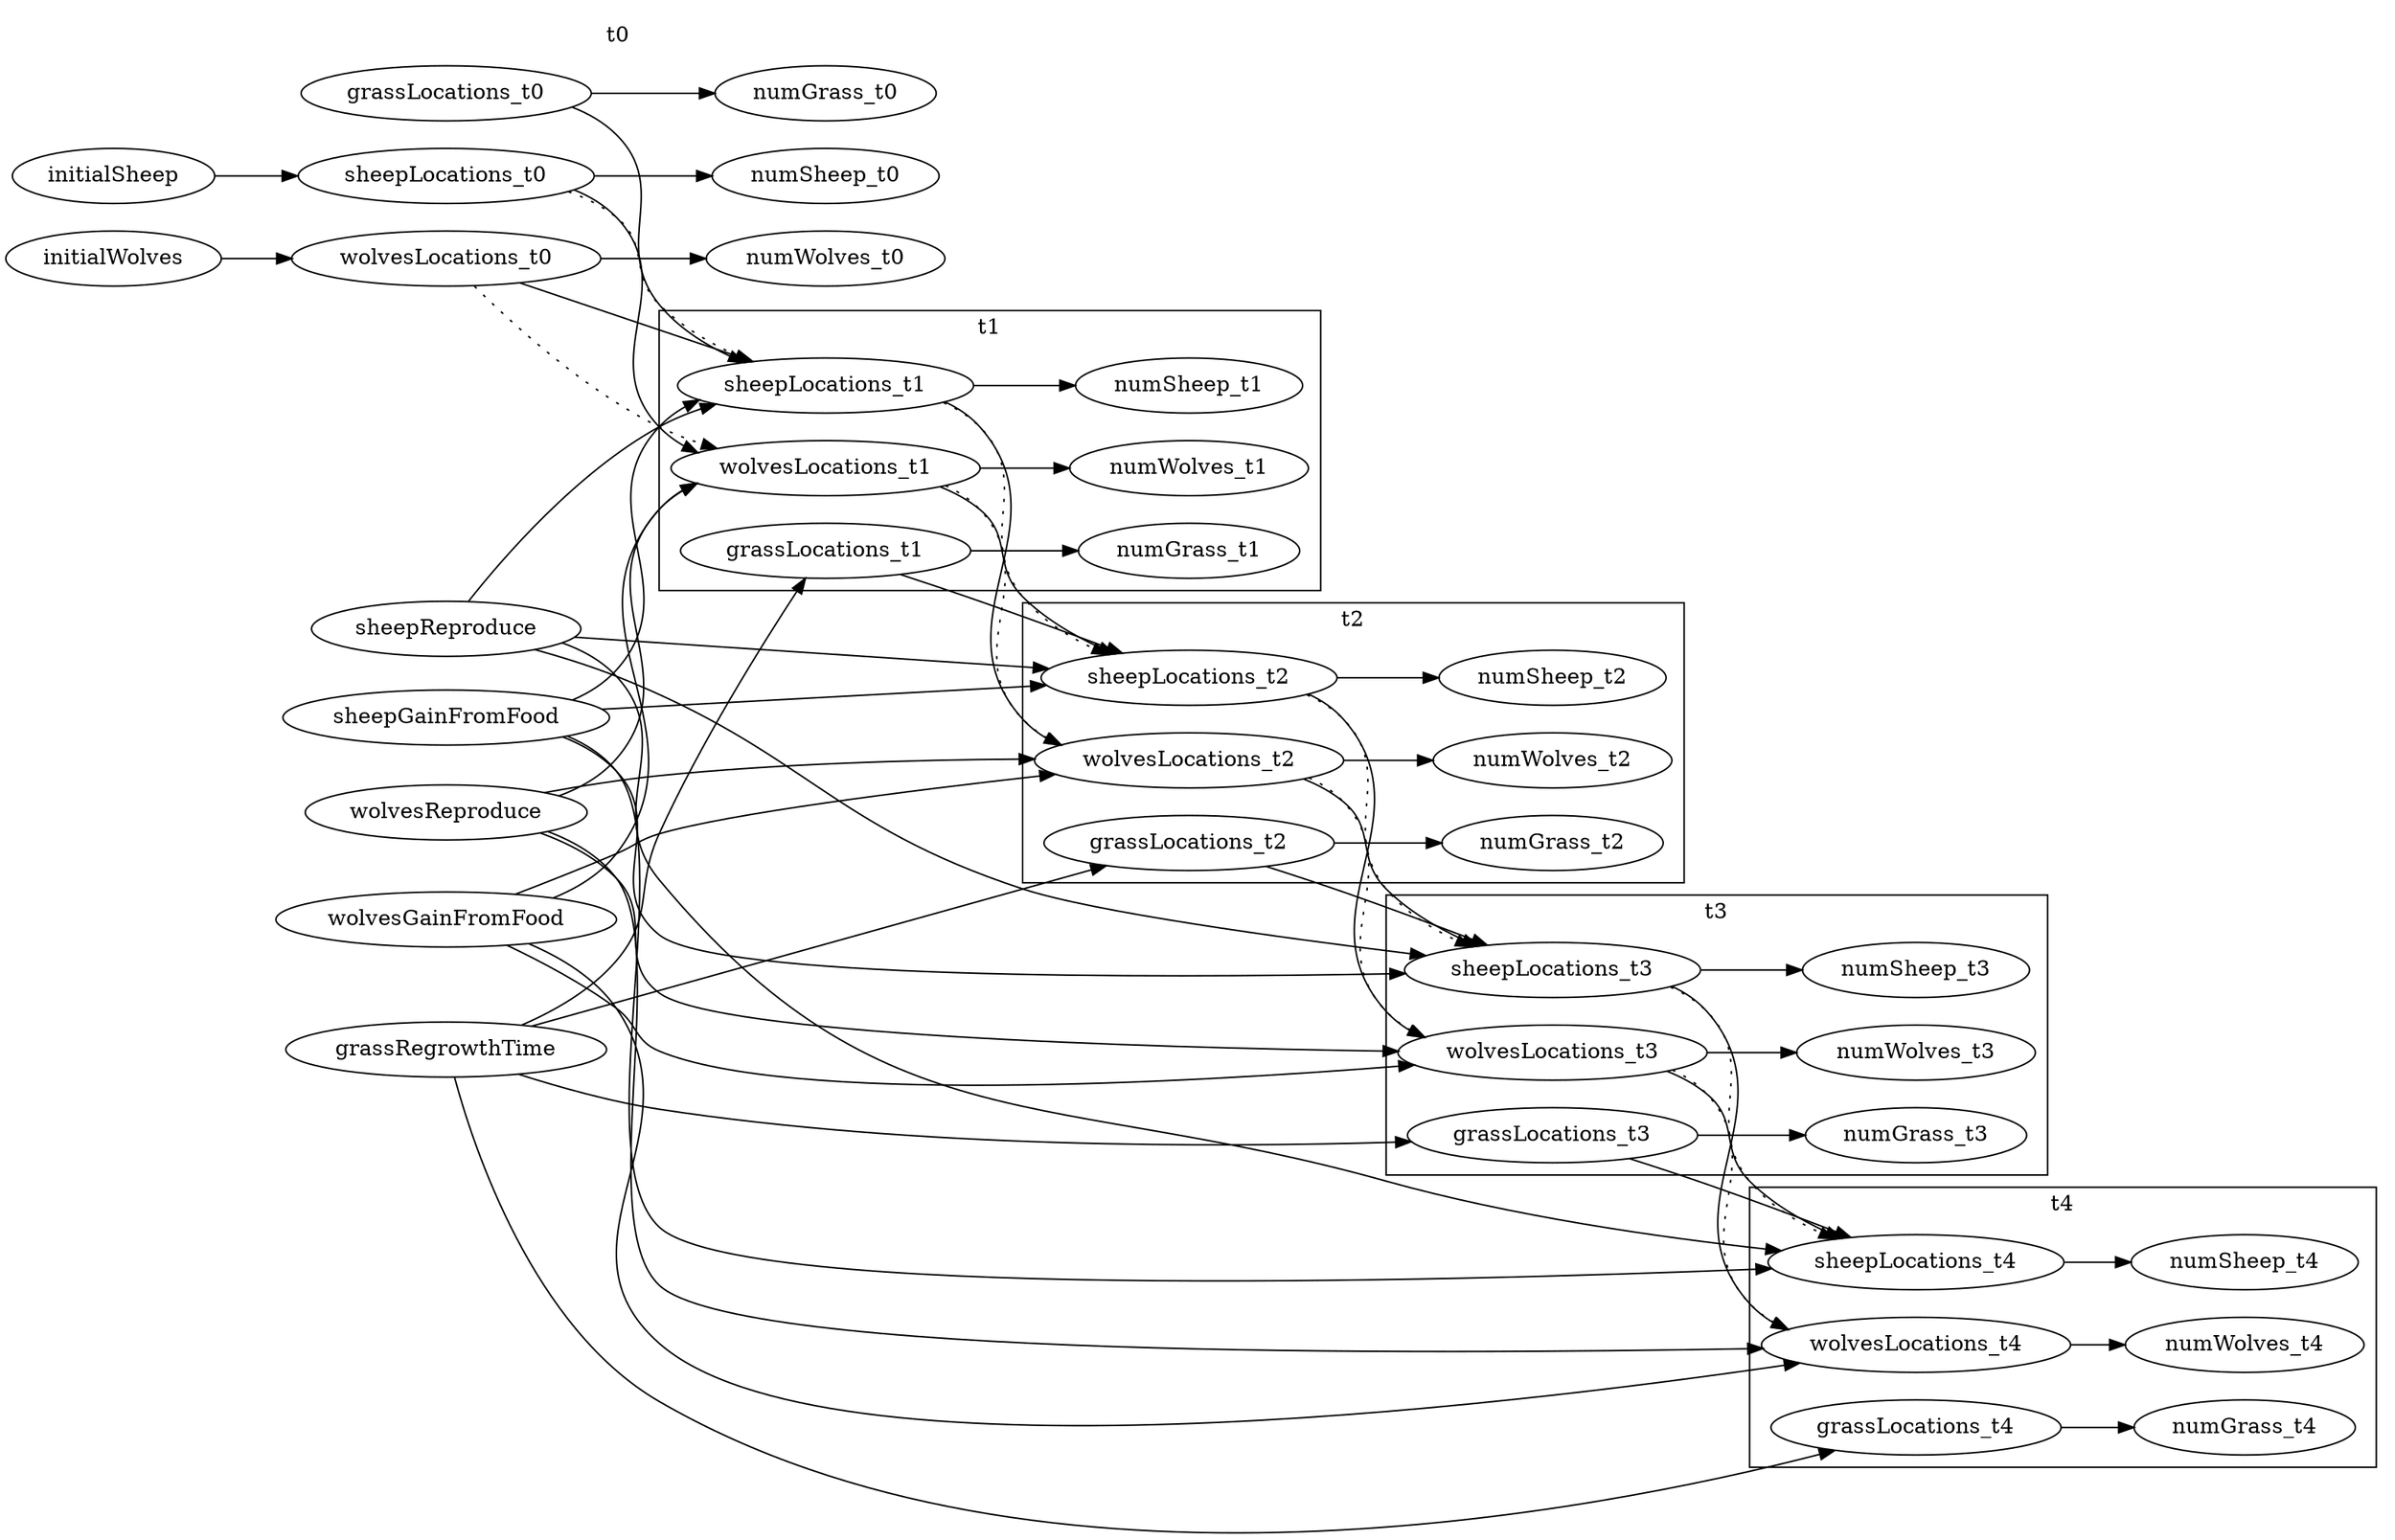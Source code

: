 digraph "" {
	graph [newrank=True,
		rankdir=LR
	];
	subgraph cluster_2 {
		graph [label=t2,
			pencolor=black
		];
		subgraph locations_2 {
			graph [rank=same];
			sheepLocations_t2;
			wolvesLocations_t2;
			grassLocations_t2;
		}
		subgraph num_2 {
			graph [rank=same];
			numSheep_t2;
			numWolves_t2;
			numGrass_t2;
		}
	}
	subgraph cluster_1 {
		graph [label=t1,
			pencolor=black
		];
		subgraph num_1 {
			graph [rank=same];
			numSheep_t1;
			numWolves_t1;
			numGrass_t1;
		}
		subgraph locations_1 {
			graph [rank=same];
			sheepLocations_t1;
			wolvesLocations_t1;
			grassLocations_t1;
		}
	}
	subgraph cluster_0 {
		graph [label=t0,
			pencolor=transparent
		];
		subgraph num_0 {
			graph [rank=same];
			numSheep_t0;
			numWolves_t0;
			numGrass_t0;
		}
		subgraph locations_0 {
			graph [rank=same];
			sheepLocations_t0;
			wolvesLocations_t0;
			grassLocations_t0;
		}
	}
	subgraph cluster_3 {
		graph [label=t3,
			pencolor=black
		];
		subgraph locations_3 {
			graph [rank=same];
			sheepLocations_t3;
			wolvesLocations_t3;
			grassLocations_t3;
		}
		subgraph num_3 {
			graph [rank=same];
			numSheep_t3;
			numWolves_t3;
			numGrass_t3;
		}
	}
	subgraph cluster_4 {
		graph [label=t4,
			pencolor=black
		];
		subgraph locations_4 {
			graph [rank=same];
			sheepLocations_t4;
			wolvesLocations_t4;
			grassLocations_t4;
		}
		subgraph num_4 {
			graph [rank=same];
			numSheep_t4;
			numWolves_t4;
			numGrass_t4;
		}
	}
	initialSheep -> sheepLocations_t0;
	sheepLocations_t0 -> numSheep_t0;
	sheepLocations_t0 -> sheepLocations_t1	[style=dotted];
	sheepLocations_t0 -> wolvesLocations_t1;
	initialWolves -> wolvesLocations_t0;
	wolvesLocations_t0 -> sheepLocations_t1;
	wolvesLocations_t0 -> numWolves_t0;
	wolvesLocations_t0 -> wolvesLocations_t1	[style=dotted];
	sheepLocations_t1 -> numSheep_t1;
	sheepLocations_t1 -> sheepLocations_t2	[style=dotted];
	sheepLocations_t1 -> wolvesLocations_t2;
	sheepReproduce -> sheepLocations_t1;
	sheepReproduce -> sheepLocations_t2;
	sheepReproduce -> sheepLocations_t3;
	sheepReproduce -> sheepLocations_t4;
	sheepGainFromFood -> sheepLocations_t1;
	sheepGainFromFood -> sheepLocations_t2;
	sheepGainFromFood -> sheepLocations_t3;
	sheepGainFromFood -> sheepLocations_t4;
	wolvesLocations_t1 -> sheepLocations_t2;
	wolvesLocations_t1 -> numWolves_t1;
	wolvesLocations_t1 -> wolvesLocations_t2	[style=dotted];
	wolvesReproduce -> wolvesLocations_t1;
	wolvesReproduce -> wolvesLocations_t2;
	wolvesReproduce -> wolvesLocations_t3;
	wolvesReproduce -> wolvesLocations_t4;
	wolvesGainFromFood -> wolvesLocations_t1;
	wolvesGainFromFood -> wolvesLocations_t2;
	wolvesGainFromFood -> wolvesLocations_t3;
	wolvesGainFromFood -> wolvesLocations_t4;
	grassLocations_t0 -> sheepLocations_t1;
	grassLocations_t0 -> numGrass_t0;
	grassRegrowthTime -> grassLocations_t1;
	grassRegrowthTime -> grassLocations_t2;
	grassRegrowthTime -> grassLocations_t3;
	grassRegrowthTime -> grassLocations_t4;
	grassLocations_t1 -> sheepLocations_t2;
	grassLocations_t1 -> numGrass_t1;
	sheepLocations_t2 -> numSheep_t2;
	sheepLocations_t2 -> sheepLocations_t3	[style=dotted];
	sheepLocations_t2 -> wolvesLocations_t3;
	wolvesLocations_t2 -> sheepLocations_t3;
	wolvesLocations_t2 -> numWolves_t2;
	wolvesLocations_t2 -> wolvesLocations_t3	[style=dotted];
	grassLocations_t2 -> sheepLocations_t3;
	grassLocations_t2 -> numGrass_t2;
	sheepLocations_t3 -> numSheep_t3;
	sheepLocations_t3 -> sheepLocations_t4	[style=dotted];
	sheepLocations_t3 -> wolvesLocations_t4;
	wolvesLocations_t3 -> sheepLocations_t4;
	wolvesLocations_t3 -> numWolves_t3;
	wolvesLocations_t3 -> wolvesLocations_t4	[style=dotted];
	grassLocations_t3 -> sheepLocations_t4;
	grassLocations_t3 -> numGrass_t3;
	sheepLocations_t4 -> numSheep_t4;
	wolvesLocations_t4 -> numWolves_t4;
	grassLocations_t4 -> numGrass_t4;
}
